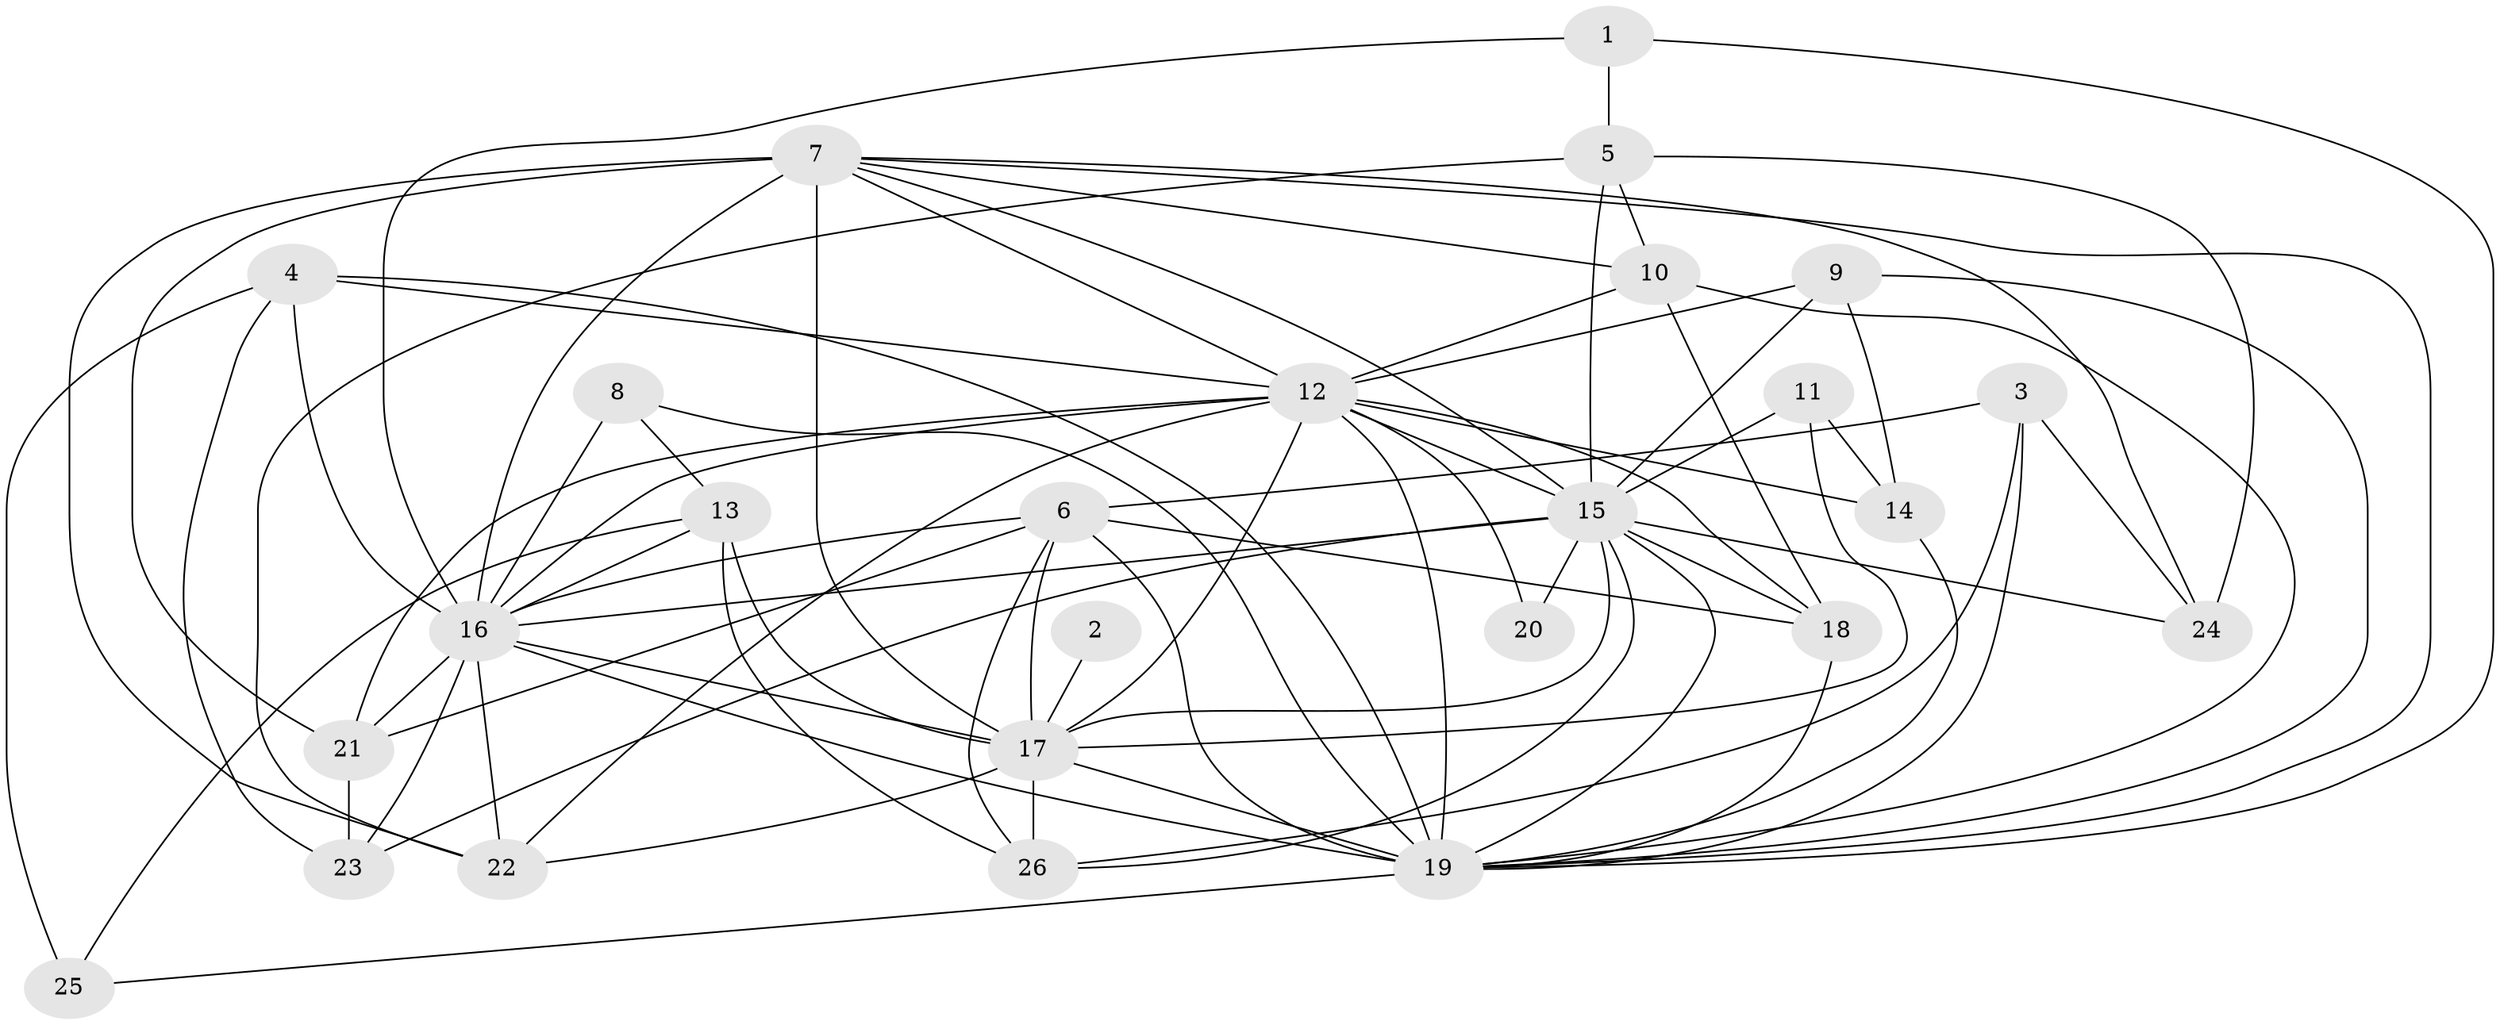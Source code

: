// original degree distribution, {13: 0.011627906976744186, 14: 0.023255813953488372, 19: 0.011627906976744186, 17: 0.011627906976744186, 16: 0.011627906976744186, 15: 0.011627906976744186, 22: 0.011627906976744186, 23: 0.023255813953488372, 7: 0.011627906976744186, 2: 0.5348837209302325, 8: 0.011627906976744186, 3: 0.12790697674418605, 4: 0.08139534883720931, 5: 0.11627906976744186}
// Generated by graph-tools (version 1.1) at 2025/36/03/04/25 23:36:27]
// undirected, 26 vertices, 78 edges
graph export_dot {
  node [color=gray90,style=filled];
  1;
  2;
  3;
  4;
  5;
  6;
  7;
  8;
  9;
  10;
  11;
  12;
  13;
  14;
  15;
  16;
  17;
  18;
  19;
  20;
  21;
  22;
  23;
  24;
  25;
  26;
  1 -- 5 [weight=1.0];
  1 -- 16 [weight=1.0];
  1 -- 19 [weight=1.0];
  2 -- 17 [weight=1.0];
  3 -- 6 [weight=1.0];
  3 -- 19 [weight=1.0];
  3 -- 24 [weight=1.0];
  3 -- 26 [weight=1.0];
  4 -- 12 [weight=1.0];
  4 -- 16 [weight=2.0];
  4 -- 19 [weight=1.0];
  4 -- 23 [weight=2.0];
  4 -- 25 [weight=1.0];
  5 -- 10 [weight=1.0];
  5 -- 15 [weight=1.0];
  5 -- 22 [weight=1.0];
  5 -- 24 [weight=1.0];
  6 -- 16 [weight=1.0];
  6 -- 17 [weight=1.0];
  6 -- 18 [weight=1.0];
  6 -- 19 [weight=2.0];
  6 -- 21 [weight=1.0];
  6 -- 26 [weight=1.0];
  7 -- 10 [weight=2.0];
  7 -- 12 [weight=1.0];
  7 -- 15 [weight=2.0];
  7 -- 16 [weight=4.0];
  7 -- 17 [weight=3.0];
  7 -- 19 [weight=3.0];
  7 -- 21 [weight=1.0];
  7 -- 22 [weight=2.0];
  7 -- 24 [weight=1.0];
  8 -- 13 [weight=1.0];
  8 -- 16 [weight=2.0];
  8 -- 19 [weight=1.0];
  9 -- 12 [weight=1.0];
  9 -- 14 [weight=1.0];
  9 -- 15 [weight=1.0];
  9 -- 19 [weight=1.0];
  10 -- 12 [weight=1.0];
  10 -- 18 [weight=1.0];
  10 -- 19 [weight=2.0];
  11 -- 14 [weight=1.0];
  11 -- 15 [weight=3.0];
  11 -- 17 [weight=1.0];
  12 -- 14 [weight=1.0];
  12 -- 15 [weight=3.0];
  12 -- 16 [weight=6.0];
  12 -- 17 [weight=1.0];
  12 -- 18 [weight=1.0];
  12 -- 19 [weight=5.0];
  12 -- 20 [weight=1.0];
  12 -- 21 [weight=1.0];
  12 -- 22 [weight=1.0];
  13 -- 16 [weight=2.0];
  13 -- 17 [weight=2.0];
  13 -- 25 [weight=1.0];
  13 -- 26 [weight=1.0];
  14 -- 19 [weight=1.0];
  15 -- 16 [weight=3.0];
  15 -- 17 [weight=1.0];
  15 -- 18 [weight=1.0];
  15 -- 19 [weight=4.0];
  15 -- 20 [weight=1.0];
  15 -- 23 [weight=1.0];
  15 -- 24 [weight=2.0];
  15 -- 26 [weight=1.0];
  16 -- 17 [weight=7.0];
  16 -- 19 [weight=9.0];
  16 -- 21 [weight=1.0];
  16 -- 22 [weight=2.0];
  16 -- 23 [weight=1.0];
  17 -- 19 [weight=4.0];
  17 -- 22 [weight=1.0];
  17 -- 26 [weight=1.0];
  18 -- 19 [weight=1.0];
  19 -- 25 [weight=1.0];
  21 -- 23 [weight=1.0];
}
